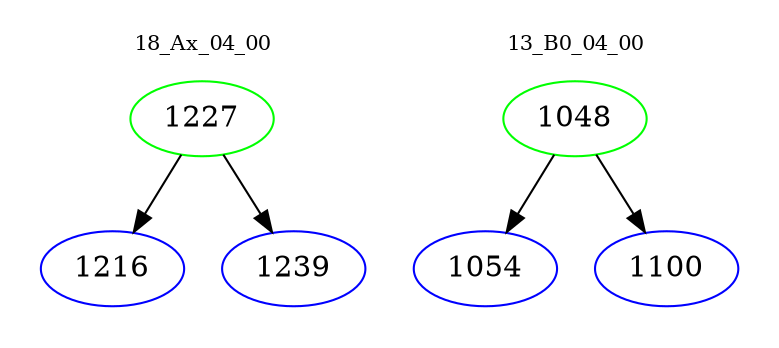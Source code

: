 digraph{
subgraph cluster_0 {
color = white
label = "18_Ax_04_00";
fontsize=10;
T0_1227 [label="1227", color="green"]
T0_1227 -> T0_1216 [color="black"]
T0_1216 [label="1216", color="blue"]
T0_1227 -> T0_1239 [color="black"]
T0_1239 [label="1239", color="blue"]
}
subgraph cluster_1 {
color = white
label = "13_B0_04_00";
fontsize=10;
T1_1048 [label="1048", color="green"]
T1_1048 -> T1_1054 [color="black"]
T1_1054 [label="1054", color="blue"]
T1_1048 -> T1_1100 [color="black"]
T1_1100 [label="1100", color="blue"]
}
}
